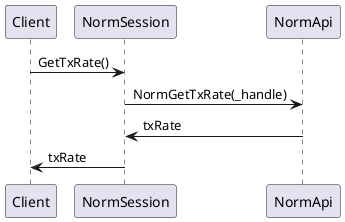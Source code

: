 @startuml
Client -> NormSession : GetTxRate()
NormSession -> NormApi : NormGetTxRate(_handle)
NormSession <- NormApi : txRate
Client <- NormSession : txRate
@enduml